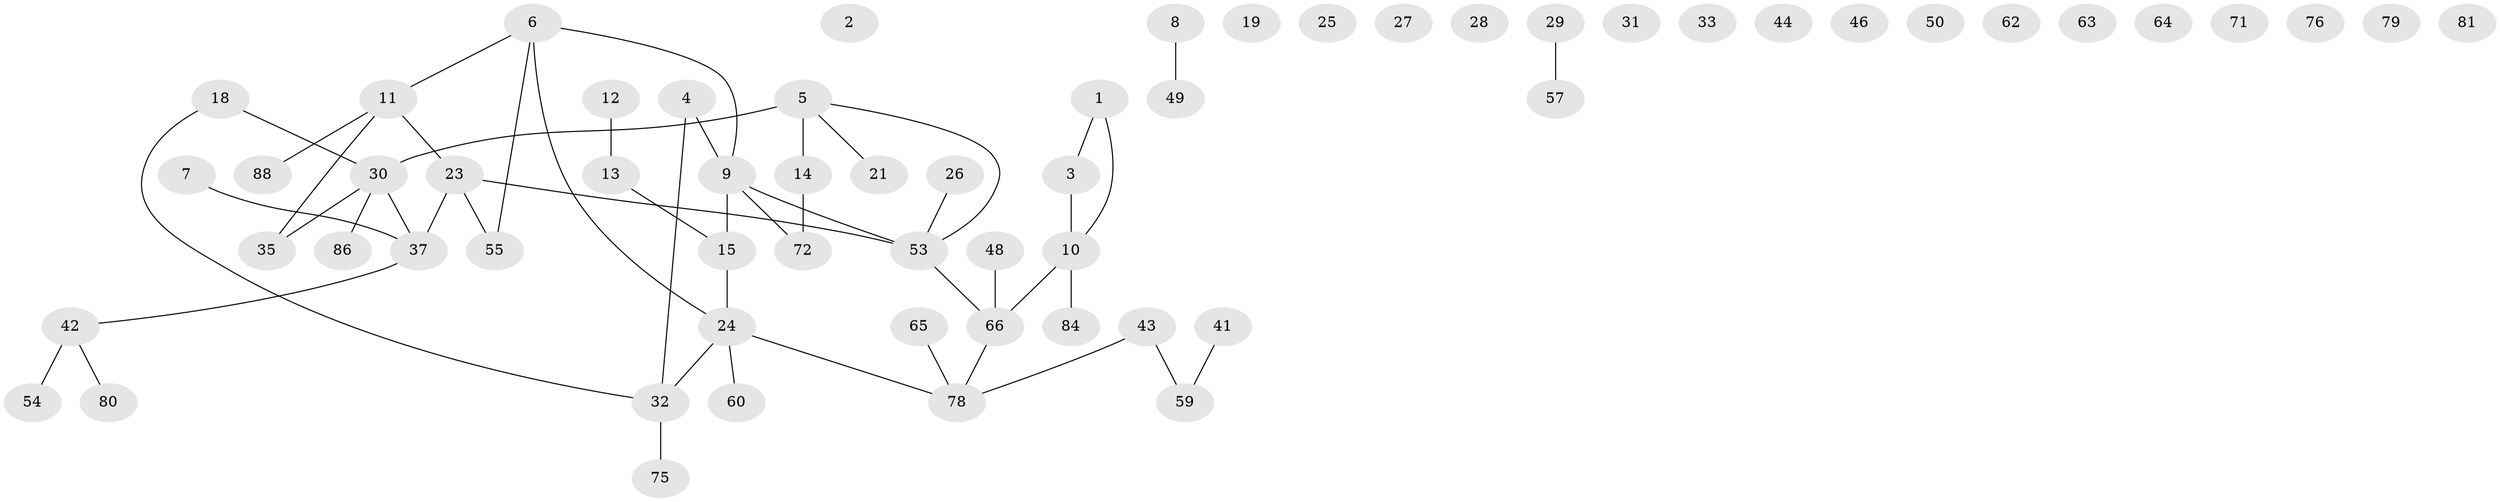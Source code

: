 // original degree distribution, {2: 0.24175824175824176, 0: 0.14285714285714285, 4: 0.06593406593406594, 3: 0.17582417582417584, 1: 0.32967032967032966, 5: 0.04395604395604396}
// Generated by graph-tools (version 1.1) at 2025/41/03/06/25 10:41:24]
// undirected, 61 vertices, 51 edges
graph export_dot {
graph [start="1"]
  node [color=gray90,style=filled];
  1 [super="+52"];
  2;
  3 [super="+36"];
  4;
  5 [super="+22"];
  6 [super="+58"];
  7;
  8 [super="+61"];
  9 [super="+34"];
  10 [super="+68"];
  11 [super="+51"];
  12;
  13 [super="+16"];
  14 [super="+17"];
  15 [super="+20"];
  18 [super="+56"];
  19;
  21;
  23 [super="+73"];
  24 [super="+85"];
  25;
  26;
  27 [super="+39"];
  28;
  29 [super="+67"];
  30 [super="+40"];
  31;
  32 [super="+82"];
  33 [super="+45"];
  35 [super="+38"];
  37 [super="+89"];
  41;
  42 [super="+47"];
  43;
  44;
  46;
  48;
  49;
  50 [super="+87"];
  53 [super="+77"];
  54;
  55;
  57;
  59 [super="+74"];
  60 [super="+69"];
  62 [super="+91"];
  63;
  64;
  65;
  66 [super="+70"];
  71;
  72;
  75;
  76;
  78 [super="+83"];
  79;
  80;
  81;
  84 [super="+90"];
  86;
  88;
  1 -- 3;
  1 -- 10;
  3 -- 10;
  4 -- 9;
  4 -- 32;
  5 -- 21;
  5 -- 30;
  5 -- 14 [weight=2];
  5 -- 53;
  6 -- 24;
  6 -- 55;
  6 -- 9;
  6 -- 11;
  7 -- 37;
  8 -- 49;
  9 -- 72;
  9 -- 53;
  9 -- 15;
  10 -- 84;
  10 -- 66;
  11 -- 35;
  11 -- 88;
  11 -- 23;
  12 -- 13;
  13 -- 15;
  14 -- 72;
  15 -- 24;
  18 -- 32;
  18 -- 30;
  23 -- 37 [weight=2];
  23 -- 55;
  23 -- 53;
  24 -- 78;
  24 -- 60;
  24 -- 32;
  26 -- 53;
  29 -- 57;
  30 -- 37;
  30 -- 86;
  30 -- 35;
  32 -- 75;
  37 -- 42;
  41 -- 59;
  42 -- 80;
  42 -- 54;
  43 -- 59;
  43 -- 78;
  48 -- 66;
  53 -- 66;
  65 -- 78;
  66 -- 78;
}
